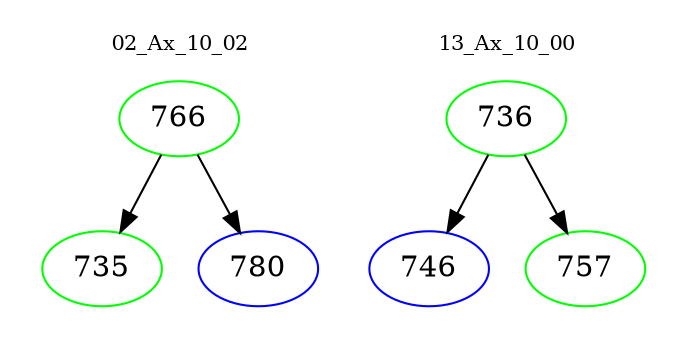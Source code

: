 digraph{
subgraph cluster_0 {
color = white
label = "02_Ax_10_02";
fontsize=10;
T0_766 [label="766", color="green"]
T0_766 -> T0_735 [color="black"]
T0_735 [label="735", color="green"]
T0_766 -> T0_780 [color="black"]
T0_780 [label="780", color="blue"]
}
subgraph cluster_1 {
color = white
label = "13_Ax_10_00";
fontsize=10;
T1_736 [label="736", color="green"]
T1_736 -> T1_746 [color="black"]
T1_746 [label="746", color="blue"]
T1_736 -> T1_757 [color="black"]
T1_757 [label="757", color="green"]
}
}

